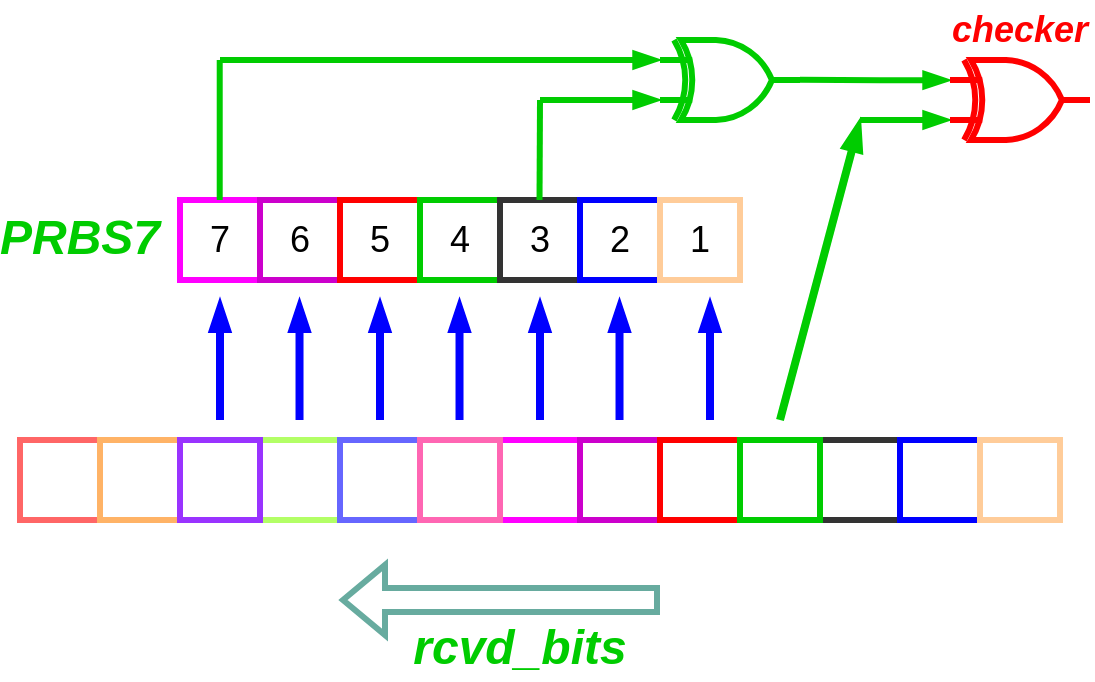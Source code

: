 <mxfile version="28.2.5">
  <diagram name="Page-1" id="Gx4VcXRPvNwhr600lSLK">
    <mxGraphModel dx="905" dy="614" grid="1" gridSize="10" guides="1" tooltips="1" connect="1" arrows="1" fold="1" page="1" pageScale="1" pageWidth="850" pageHeight="1100" math="0" shadow="0">
      <root>
        <mxCell id="0" />
        <mxCell id="1" parent="0" />
        <mxCell id="8XuTefstECsqspFL0zBc-4" value="" style="rounded=0;whiteSpace=wrap;html=1;fillColor=none;strokeColor=#FF00FF;strokeWidth=3;" parent="1" vertex="1">
          <mxGeometry x="160" y="160" width="40" height="40" as="geometry" />
        </mxCell>
        <mxCell id="8XuTefstECsqspFL0zBc-5" value="" style="rounded=0;whiteSpace=wrap;html=1;fillColor=none;strokeColor=#CC00CC;strokeWidth=3;" parent="1" vertex="1">
          <mxGeometry x="200" y="160" width="40" height="40" as="geometry" />
        </mxCell>
        <mxCell id="8XuTefstECsqspFL0zBc-6" value="" style="rounded=0;whiteSpace=wrap;html=1;fillColor=none;strokeColor=#FF0000;strokeWidth=3;" parent="1" vertex="1">
          <mxGeometry x="240" y="160" width="40" height="40" as="geometry" />
        </mxCell>
        <mxCell id="8XuTefstECsqspFL0zBc-7" value="" style="rounded=0;whiteSpace=wrap;html=1;fillColor=none;strokeColor=#00CC00;strokeWidth=3;" parent="1" vertex="1">
          <mxGeometry x="280" y="160" width="40" height="40" as="geometry" />
        </mxCell>
        <mxCell id="8XuTefstECsqspFL0zBc-8" value="" style="rounded=0;whiteSpace=wrap;html=1;fillColor=none;strokeColor=#333333;strokeWidth=3;" parent="1" vertex="1">
          <mxGeometry x="320" y="160" width="40" height="40" as="geometry" />
        </mxCell>
        <mxCell id="8XuTefstECsqspFL0zBc-9" value="" style="rounded=0;whiteSpace=wrap;html=1;fillColor=none;strokeColor=#0000FF;strokeWidth=3;" parent="1" vertex="1">
          <mxGeometry x="360" y="160" width="40" height="40" as="geometry" />
        </mxCell>
        <mxCell id="8XuTefstECsqspFL0zBc-10" value="" style="rounded=0;whiteSpace=wrap;html=1;fillColor=none;strokeColor=#FFCC99;strokeWidth=3;" parent="1" vertex="1">
          <mxGeometry x="400" y="160" width="40" height="40" as="geometry" />
        </mxCell>
        <mxCell id="8XuTefstECsqspFL0zBc-23" value="" style="rounded=0;whiteSpace=wrap;html=1;fillColor=none;strokeColor=#FF00FF;strokeWidth=3;" parent="1" vertex="1">
          <mxGeometry x="320" y="280" width="40" height="40" as="geometry" />
        </mxCell>
        <mxCell id="8XuTefstECsqspFL0zBc-24" value="" style="rounded=0;whiteSpace=wrap;html=1;fillColor=none;strokeColor=#CC00CC;strokeWidth=3;" parent="1" vertex="1">
          <mxGeometry x="360" y="280" width="40" height="40" as="geometry" />
        </mxCell>
        <mxCell id="8XuTefstECsqspFL0zBc-25" value="" style="rounded=0;whiteSpace=wrap;html=1;fillColor=none;strokeColor=#FF0000;strokeWidth=3;" parent="1" vertex="1">
          <mxGeometry x="400" y="280" width="40" height="40" as="geometry" />
        </mxCell>
        <mxCell id="8XuTefstECsqspFL0zBc-27" value="" style="rounded=0;whiteSpace=wrap;html=1;fillColor=none;strokeColor=#333333;strokeWidth=3;" parent="1" vertex="1">
          <mxGeometry x="480" y="280" width="40" height="40" as="geometry" />
        </mxCell>
        <mxCell id="8XuTefstECsqspFL0zBc-28" value="" style="rounded=0;whiteSpace=wrap;html=1;fillColor=none;strokeColor=#0000FF;strokeWidth=3;" parent="1" vertex="1">
          <mxGeometry x="520" y="280" width="40" height="40" as="geometry" />
        </mxCell>
        <mxCell id="8XuTefstECsqspFL0zBc-29" value="" style="rounded=0;whiteSpace=wrap;html=1;fillColor=none;strokeColor=#FFCC99;strokeWidth=3;" parent="1" vertex="1">
          <mxGeometry x="560" y="280" width="40" height="40" as="geometry" />
        </mxCell>
        <mxCell id="8XuTefstECsqspFL0zBc-30" value="" style="rounded=0;whiteSpace=wrap;html=1;fillColor=none;strokeColor=#B3FF66;strokeWidth=3;" parent="1" vertex="1">
          <mxGeometry x="200" y="280" width="40" height="40" as="geometry" />
        </mxCell>
        <mxCell id="8XuTefstECsqspFL0zBc-31" value="" style="rounded=0;whiteSpace=wrap;html=1;fillColor=none;strokeColor=#6666FF;strokeWidth=3;" parent="1" vertex="1">
          <mxGeometry x="240" y="280" width="40" height="40" as="geometry" />
        </mxCell>
        <mxCell id="8XuTefstECsqspFL0zBc-32" value="" style="rounded=0;whiteSpace=wrap;html=1;fillColor=none;strokeColor=#FF66B3;strokeWidth=3;" parent="1" vertex="1">
          <mxGeometry x="280" y="280" width="40" height="40" as="geometry" />
        </mxCell>
        <mxCell id="8XuTefstECsqspFL0zBc-33" value="" style="rounded=0;whiteSpace=wrap;html=1;fillColor=none;strokeColor=#FF6666;strokeWidth=3;" parent="1" vertex="1">
          <mxGeometry x="80" y="280" width="40" height="40" as="geometry" />
        </mxCell>
        <mxCell id="8XuTefstECsqspFL0zBc-34" value="" style="rounded=0;whiteSpace=wrap;html=1;fillColor=none;strokeColor=#FFB366;strokeWidth=3;" parent="1" vertex="1">
          <mxGeometry x="120" y="280" width="40" height="40" as="geometry" />
        </mxCell>
        <mxCell id="8XuTefstECsqspFL0zBc-35" value="" style="rounded=0;whiteSpace=wrap;html=1;fillColor=none;strokeColor=#9933FF;strokeWidth=3;" parent="1" vertex="1">
          <mxGeometry x="160" y="280" width="40" height="40" as="geometry" />
        </mxCell>
        <mxCell id="8XuTefstECsqspFL0zBc-36" value="" style="endArrow=blockThin;html=1;rounded=0;endFill=1;strokeWidth=4;strokeColor=#0000FF;" parent="1" edge="1">
          <mxGeometry width="50" height="50" relative="1" as="geometry">
            <mxPoint x="180" y="270" as="sourcePoint" />
            <mxPoint x="180" y="210" as="targetPoint" />
          </mxGeometry>
        </mxCell>
        <mxCell id="8XuTefstECsqspFL0zBc-37" value="" style="endArrow=blockThin;html=1;rounded=0;endFill=1;strokeWidth=4;strokeColor=#0000FF;" parent="1" edge="1">
          <mxGeometry width="50" height="50" relative="1" as="geometry">
            <mxPoint x="219.76" y="270" as="sourcePoint" />
            <mxPoint x="219.76" y="210" as="targetPoint" />
          </mxGeometry>
        </mxCell>
        <mxCell id="8XuTefstECsqspFL0zBc-38" value="" style="endArrow=blockThin;html=1;rounded=0;endFill=1;strokeWidth=4;strokeColor=#0000FF;" parent="1" edge="1">
          <mxGeometry width="50" height="50" relative="1" as="geometry">
            <mxPoint x="260" y="270" as="sourcePoint" />
            <mxPoint x="260" y="210" as="targetPoint" />
          </mxGeometry>
        </mxCell>
        <mxCell id="8XuTefstECsqspFL0zBc-39" value="" style="endArrow=blockThin;html=1;rounded=0;endFill=1;strokeWidth=4;strokeColor=#0000FF;" parent="1" edge="1">
          <mxGeometry width="50" height="50" relative="1" as="geometry">
            <mxPoint x="299.76" y="270" as="sourcePoint" />
            <mxPoint x="299.76" y="210" as="targetPoint" />
          </mxGeometry>
        </mxCell>
        <mxCell id="8XuTefstECsqspFL0zBc-40" value="" style="endArrow=blockThin;html=1;rounded=0;endFill=1;strokeWidth=4;strokeColor=#0000FF;" parent="1" edge="1">
          <mxGeometry width="50" height="50" relative="1" as="geometry">
            <mxPoint x="340" y="270" as="sourcePoint" />
            <mxPoint x="340" y="210" as="targetPoint" />
          </mxGeometry>
        </mxCell>
        <mxCell id="8XuTefstECsqspFL0zBc-41" value="" style="endArrow=blockThin;html=1;rounded=0;endFill=1;strokeWidth=4;strokeColor=#0000FF;" parent="1" edge="1">
          <mxGeometry width="50" height="50" relative="1" as="geometry">
            <mxPoint x="379.76" y="270" as="sourcePoint" />
            <mxPoint x="379.76" y="210" as="targetPoint" />
          </mxGeometry>
        </mxCell>
        <mxCell id="8XuTefstECsqspFL0zBc-42" value="" style="endArrow=blockThin;html=1;rounded=0;endFill=1;strokeWidth=4;strokeColor=#0000FF;" parent="1" edge="1">
          <mxGeometry width="50" height="50" relative="1" as="geometry">
            <mxPoint x="425" y="270" as="sourcePoint" />
            <mxPoint x="425" y="210" as="targetPoint" />
          </mxGeometry>
        </mxCell>
        <mxCell id="8XuTefstECsqspFL0zBc-43" value="" style="endArrow=blockThin;html=1;rounded=0;endFill=1;strokeWidth=4;strokeColor=#00CC00;" parent="1" edge="1">
          <mxGeometry width="50" height="50" relative="1" as="geometry">
            <mxPoint x="460" y="270" as="sourcePoint" />
            <mxPoint x="500" y="120" as="targetPoint" />
          </mxGeometry>
        </mxCell>
        <mxCell id="8XuTefstECsqspFL0zBc-44" value="" style="verticalLabelPosition=bottom;shadow=0;dashed=0;align=center;html=1;verticalAlign=top;shape=mxgraph.electrical.logic_gates.logic_gate;operation=xor;strokeWidth=3;strokeColor=#00CC00;fillColor=none;" parent="1" vertex="1">
          <mxGeometry x="400" y="80" width="70" height="40" as="geometry" />
        </mxCell>
        <mxCell id="8XuTefstECsqspFL0zBc-26" value="" style="rounded=0;whiteSpace=wrap;html=1;fillColor=none;strokeColor=#00CC00;strokeWidth=3;" parent="1" vertex="1">
          <mxGeometry x="440" y="280" width="40" height="40" as="geometry" />
        </mxCell>
        <mxCell id="8XuTefstECsqspFL0zBc-46" value="" style="endArrow=none;html=1;rounded=0;strokeWidth=3;strokeColor=#00CC00;" parent="1" edge="1">
          <mxGeometry width="50" height="50" relative="1" as="geometry">
            <mxPoint x="179.86" y="160" as="sourcePoint" />
            <mxPoint x="179.86" y="90" as="targetPoint" />
          </mxGeometry>
        </mxCell>
        <mxCell id="8XuTefstECsqspFL0zBc-47" value="" style="endArrow=none;html=1;rounded=0;strokeWidth=3;strokeColor=#00CC00;" parent="1" edge="1">
          <mxGeometry width="50" height="50" relative="1" as="geometry">
            <mxPoint x="339.76" y="160" as="sourcePoint" />
            <mxPoint x="340" y="110" as="targetPoint" />
          </mxGeometry>
        </mxCell>
        <mxCell id="8XuTefstECsqspFL0zBc-48" value="" style="endArrow=none;html=1;rounded=0;exitX=0;exitY=0.25;exitDx=0;exitDy=0;exitPerimeter=0;strokeWidth=3;strokeColor=#00CC00;startArrow=blockThin;startFill=1;" parent="1" source="8XuTefstECsqspFL0zBc-44" edge="1">
          <mxGeometry width="50" height="50" relative="1" as="geometry">
            <mxPoint x="260" y="180" as="sourcePoint" />
            <mxPoint x="180" y="90" as="targetPoint" />
          </mxGeometry>
        </mxCell>
        <mxCell id="8XuTefstECsqspFL0zBc-49" value="" style="endArrow=none;html=1;rounded=0;strokeWidth=3;strokeColor=#00CC00;startArrow=blockThin;startFill=1;" parent="1" edge="1">
          <mxGeometry width="50" height="50" relative="1" as="geometry">
            <mxPoint x="400" y="110" as="sourcePoint" />
            <mxPoint x="340" y="110" as="targetPoint" />
          </mxGeometry>
        </mxCell>
        <mxCell id="8XuTefstECsqspFL0zBc-50" value="" style="endArrow=none;html=1;rounded=0;strokeWidth=3;strokeColor=#00CC00;startArrow=blockThin;startFill=1;exitX=0;exitY=0.25;exitDx=0;exitDy=0;exitPerimeter=0;" parent="1" edge="1">
          <mxGeometry width="50" height="50" relative="1" as="geometry">
            <mxPoint x="545" y="100.09" as="sourcePoint" />
            <mxPoint x="470" y="99.92" as="targetPoint" />
            <Array as="points">
              <mxPoint x="510" y="100.09" />
            </Array>
          </mxGeometry>
        </mxCell>
        <mxCell id="8XuTefstECsqspFL0zBc-51" value="" style="endArrow=none;html=1;rounded=0;strokeWidth=3;strokeColor=#00CC00;startArrow=blockThin;startFill=1;exitX=0;exitY=0.75;exitDx=0;exitDy=0;exitPerimeter=0;" parent="1" source="8XuTefstECsqspFL0zBc-45" edge="1">
          <mxGeometry width="50" height="50" relative="1" as="geometry">
            <mxPoint x="550" y="120.17" as="sourcePoint" />
            <mxPoint x="500" y="120" as="targetPoint" />
          </mxGeometry>
        </mxCell>
        <mxCell id="8XuTefstECsqspFL0zBc-52" value="&lt;font style=&quot;font-size: 18px; color: rgb(255, 0, 0);&quot;&gt;&lt;b&gt;&lt;i&gt;checker&lt;/i&gt;&lt;/b&gt;&lt;/font&gt;" style="text;html=1;align=center;verticalAlign=middle;whiteSpace=wrap;rounded=0;" parent="1" vertex="1">
          <mxGeometry x="550" y="60" width="60" height="30" as="geometry" />
        </mxCell>
        <mxCell id="8XuTefstECsqspFL0zBc-45" value="" style="verticalLabelPosition=bottom;shadow=0;dashed=0;align=center;html=1;verticalAlign=top;shape=mxgraph.electrical.logic_gates.logic_gate;operation=xor;strokeWidth=3;strokeColor=#FF0000;fillColor=none;" parent="1" vertex="1">
          <mxGeometry x="545" y="90" width="70" height="40" as="geometry" />
        </mxCell>
        <mxCell id="8XuTefstECsqspFL0zBc-53" value="" style="shape=flexArrow;endArrow=classic;html=1;rounded=0;strokeColor=#67AB9F;strokeWidth=3;" parent="1" edge="1">
          <mxGeometry width="50" height="50" relative="1" as="geometry">
            <mxPoint x="400" y="360" as="sourcePoint" />
            <mxPoint x="240" y="360" as="targetPoint" />
          </mxGeometry>
        </mxCell>
        <mxCell id="8XuTefstECsqspFL0zBc-54" value="&lt;div style=&quot;line-height: 20px; white-space: pre;&quot;&gt;&lt;font face=&quot;Helvetica&quot; style=&quot;color: rgb(0, 204, 0); font-size: 24px;&quot;&gt;&lt;b&gt;&lt;i&gt;rcvd_bits&lt;/i&gt;&lt;/b&gt;&lt;/font&gt;&lt;/div&gt;" style="text;html=1;align=center;verticalAlign=middle;whiteSpace=wrap;rounded=0;" parent="1" vertex="1">
          <mxGeometry x="300" y="370" width="60" height="30" as="geometry" />
        </mxCell>
        <mxCell id="8XuTefstECsqspFL0zBc-55" value="&lt;div style=&quot;line-height: 20px; white-space: pre;&quot;&gt;&lt;font face=&quot;Helvetica&quot; style=&quot;color: rgb(0, 204, 0); font-size: 24px;&quot;&gt;&lt;b&gt;&lt;i&gt;PRBS7&lt;/i&gt;&lt;/b&gt;&lt;/font&gt;&lt;/div&gt;" style="text;html=1;align=center;verticalAlign=middle;whiteSpace=wrap;rounded=0;" parent="1" vertex="1">
          <mxGeometry x="80" y="165" width="60" height="30" as="geometry" />
        </mxCell>
        <mxCell id="8XuTefstECsqspFL0zBc-56" value="&lt;font style=&quot;font-size: 18px;&quot;&gt;1&lt;/font&gt;" style="text;html=1;align=center;verticalAlign=middle;whiteSpace=wrap;rounded=0;" parent="1" vertex="1">
          <mxGeometry x="390" y="165" width="60" height="30" as="geometry" />
        </mxCell>
        <mxCell id="8XuTefstECsqspFL0zBc-57" value="&lt;font style=&quot;font-size: 18px;&quot;&gt;2&lt;/font&gt;" style="text;html=1;align=center;verticalAlign=middle;whiteSpace=wrap;rounded=0;" parent="1" vertex="1">
          <mxGeometry x="350" y="165" width="60" height="30" as="geometry" />
        </mxCell>
        <mxCell id="8XuTefstECsqspFL0zBc-58" value="&lt;font style=&quot;font-size: 18px;&quot;&gt;3&lt;/font&gt;" style="text;html=1;align=center;verticalAlign=middle;whiteSpace=wrap;rounded=0;" parent="1" vertex="1">
          <mxGeometry x="310" y="165" width="60" height="30" as="geometry" />
        </mxCell>
        <mxCell id="8XuTefstECsqspFL0zBc-59" value="&lt;font style=&quot;font-size: 18px;&quot;&gt;4&lt;/font&gt;" style="text;html=1;align=center;verticalAlign=middle;whiteSpace=wrap;rounded=0;" parent="1" vertex="1">
          <mxGeometry x="270" y="165" width="60" height="30" as="geometry" />
        </mxCell>
        <mxCell id="8XuTefstECsqspFL0zBc-60" value="&lt;font style=&quot;font-size: 18px;&quot;&gt;5&lt;/font&gt;" style="text;html=1;align=center;verticalAlign=middle;whiteSpace=wrap;rounded=0;" parent="1" vertex="1">
          <mxGeometry x="230" y="165" width="60" height="30" as="geometry" />
        </mxCell>
        <mxCell id="8XuTefstECsqspFL0zBc-61" value="&lt;font style=&quot;font-size: 18px;&quot;&gt;6&lt;/font&gt;" style="text;html=1;align=center;verticalAlign=middle;whiteSpace=wrap;rounded=0;" parent="1" vertex="1">
          <mxGeometry x="190" y="165" width="60" height="30" as="geometry" />
        </mxCell>
        <mxCell id="8XuTefstECsqspFL0zBc-62" value="&lt;font style=&quot;font-size: 18px;&quot;&gt;7&lt;/font&gt;" style="text;html=1;align=center;verticalAlign=middle;whiteSpace=wrap;rounded=0;" parent="1" vertex="1">
          <mxGeometry x="150" y="165" width="60" height="30" as="geometry" />
        </mxCell>
      </root>
    </mxGraphModel>
  </diagram>
</mxfile>
